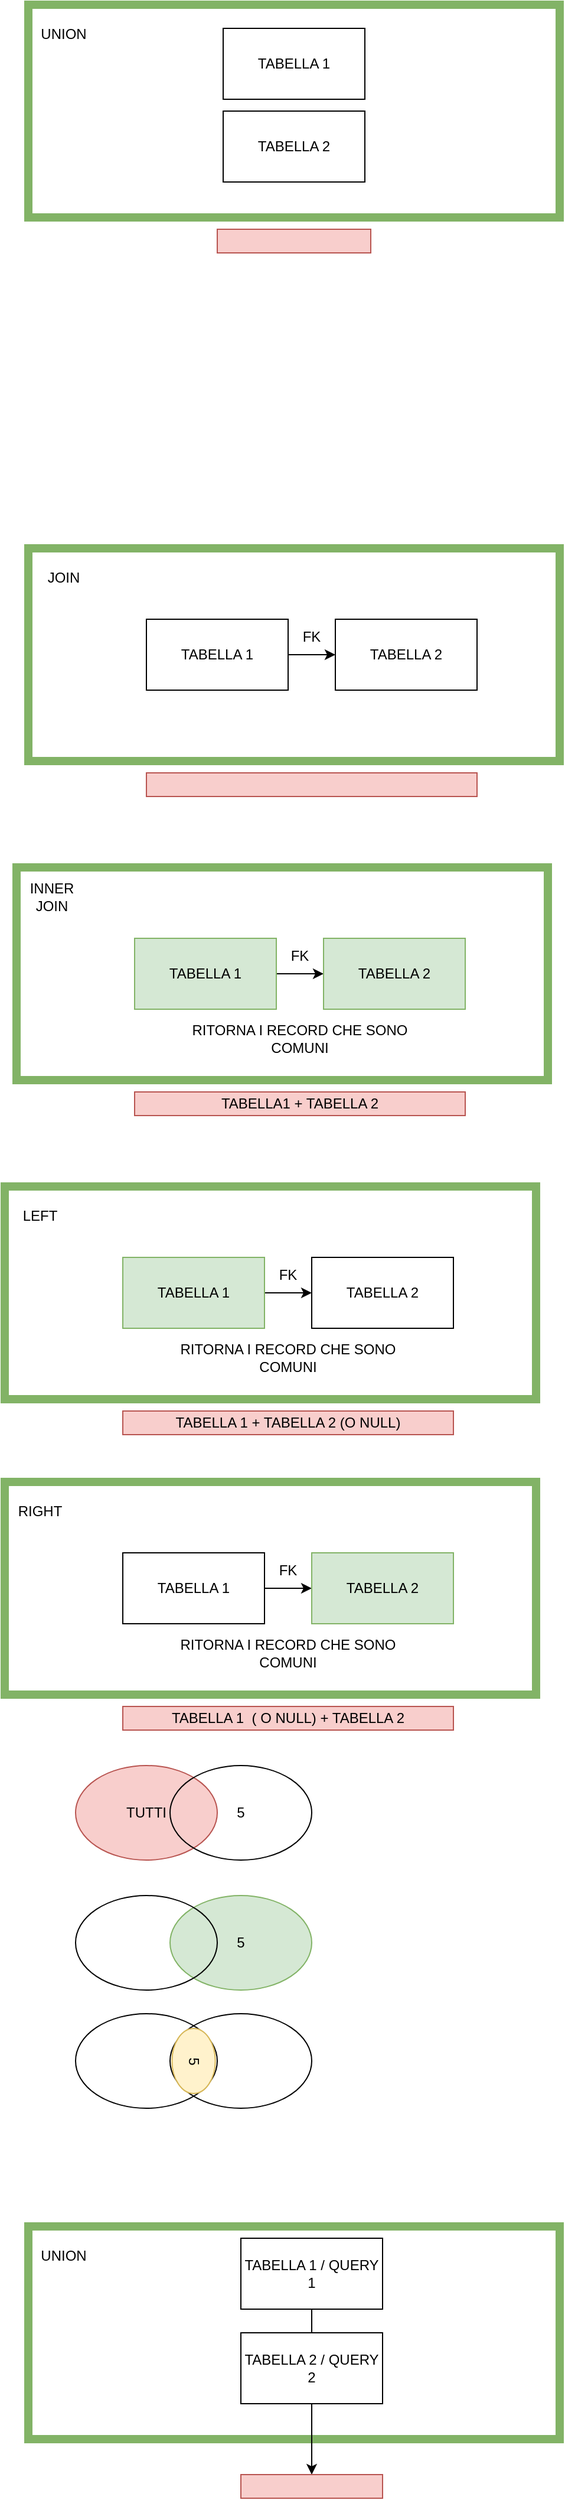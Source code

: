 <mxfile version="24.7.17">
  <diagram name="Page-1" id="eFJsa_K2OwVpVw282Jhl">
    <mxGraphModel dx="553" dy="1832" grid="1" gridSize="10" guides="1" tooltips="1" connect="1" arrows="1" fold="1" page="1" pageScale="1" pageWidth="827" pageHeight="1169" math="0" shadow="0">
      <root>
        <mxCell id="0" />
        <mxCell id="1" parent="0" />
        <mxCell id="DL7fKNPlKLXYEp7H4DNy-23" value="" style="group;fontStyle=1" parent="1" vertex="1" connectable="0">
          <mxGeometry x="80" width="450" height="210" as="geometry" />
        </mxCell>
        <mxCell id="DL7fKNPlKLXYEp7H4DNy-3" value="" style="rounded=0;whiteSpace=wrap;html=1;fillColor=none;strokeColor=#82b366;strokeWidth=7;" parent="DL7fKNPlKLXYEp7H4DNy-23" vertex="1">
          <mxGeometry width="450" height="180" as="geometry" />
        </mxCell>
        <mxCell id="DL7fKNPlKLXYEp7H4DNy-14" style="edgeStyle=orthogonalEdgeStyle;rounded=0;orthogonalLoop=1;jettySize=auto;html=1;" parent="DL7fKNPlKLXYEp7H4DNy-23" source="DL7fKNPlKLXYEp7H4DNy-1" target="DL7fKNPlKLXYEp7H4DNy-2" edge="1">
          <mxGeometry relative="1" as="geometry" />
        </mxCell>
        <mxCell id="DL7fKNPlKLXYEp7H4DNy-1" value="TABELLA 1" style="rounded=0;whiteSpace=wrap;html=1;" parent="DL7fKNPlKLXYEp7H4DNy-23" vertex="1">
          <mxGeometry x="100" y="60" width="120" height="60" as="geometry" />
        </mxCell>
        <mxCell id="DL7fKNPlKLXYEp7H4DNy-2" value="TABELLA 2" style="rounded=0;whiteSpace=wrap;html=1;" parent="DL7fKNPlKLXYEp7H4DNy-23" vertex="1">
          <mxGeometry x="260" y="60" width="120" height="60" as="geometry" />
        </mxCell>
        <mxCell id="DL7fKNPlKLXYEp7H4DNy-4" value="" style="rounded=0;whiteSpace=wrap;html=1;fillColor=#f8cecc;strokeColor=#b85450;" parent="DL7fKNPlKLXYEp7H4DNy-23" vertex="1">
          <mxGeometry x="100" y="190" width="280" height="20" as="geometry" />
        </mxCell>
        <mxCell id="DL7fKNPlKLXYEp7H4DNy-5" value="JOIN" style="text;html=1;align=center;verticalAlign=middle;whiteSpace=wrap;rounded=0;" parent="DL7fKNPlKLXYEp7H4DNy-23" vertex="1">
          <mxGeometry y="10" width="60" height="30" as="geometry" />
        </mxCell>
        <mxCell id="DL7fKNPlKLXYEp7H4DNy-12" value="FK" style="text;html=1;align=center;verticalAlign=middle;whiteSpace=wrap;rounded=0;" parent="DL7fKNPlKLXYEp7H4DNy-23" vertex="1">
          <mxGeometry x="210" y="60" width="60" height="30" as="geometry" />
        </mxCell>
        <mxCell id="DL7fKNPlKLXYEp7H4DNy-24" value="" style="group;fontStyle=1" parent="1" vertex="1" connectable="0">
          <mxGeometry x="70" y="270" width="450" height="210" as="geometry" />
        </mxCell>
        <mxCell id="DL7fKNPlKLXYEp7H4DNy-25" value="" style="rounded=0;whiteSpace=wrap;html=1;fillColor=none;strokeColor=#82b366;strokeWidth=7;" parent="DL7fKNPlKLXYEp7H4DNy-24" vertex="1">
          <mxGeometry width="450" height="180" as="geometry" />
        </mxCell>
        <mxCell id="DL7fKNPlKLXYEp7H4DNy-26" style="edgeStyle=orthogonalEdgeStyle;rounded=0;orthogonalLoop=1;jettySize=auto;html=1;" parent="DL7fKNPlKLXYEp7H4DNy-24" source="DL7fKNPlKLXYEp7H4DNy-27" target="DL7fKNPlKLXYEp7H4DNy-28" edge="1">
          <mxGeometry relative="1" as="geometry" />
        </mxCell>
        <mxCell id="DL7fKNPlKLXYEp7H4DNy-27" value="TABELLA 1" style="rounded=0;whiteSpace=wrap;html=1;fillColor=#d5e8d4;strokeColor=#82b366;" parent="DL7fKNPlKLXYEp7H4DNy-24" vertex="1">
          <mxGeometry x="100" y="60" width="120" height="60" as="geometry" />
        </mxCell>
        <mxCell id="DL7fKNPlKLXYEp7H4DNy-28" value="TABELLA 2" style="rounded=0;whiteSpace=wrap;html=1;fillColor=#d5e8d4;strokeColor=#82b366;" parent="DL7fKNPlKLXYEp7H4DNy-24" vertex="1">
          <mxGeometry x="260" y="60" width="120" height="60" as="geometry" />
        </mxCell>
        <mxCell id="DL7fKNPlKLXYEp7H4DNy-29" value="TABELLA1 + TABELLA 2" style="rounded=0;whiteSpace=wrap;html=1;fillColor=#f8cecc;strokeColor=#b85450;" parent="DL7fKNPlKLXYEp7H4DNy-24" vertex="1">
          <mxGeometry x="100" y="190" width="280" height="20" as="geometry" />
        </mxCell>
        <mxCell id="DL7fKNPlKLXYEp7H4DNy-30" value="INNER JOIN" style="text;html=1;align=center;verticalAlign=middle;whiteSpace=wrap;rounded=0;" parent="DL7fKNPlKLXYEp7H4DNy-24" vertex="1">
          <mxGeometry y="10" width="60" height="30" as="geometry" />
        </mxCell>
        <mxCell id="DL7fKNPlKLXYEp7H4DNy-31" value="FK" style="text;html=1;align=center;verticalAlign=middle;whiteSpace=wrap;rounded=0;" parent="DL7fKNPlKLXYEp7H4DNy-24" vertex="1">
          <mxGeometry x="210" y="60" width="60" height="30" as="geometry" />
        </mxCell>
        <mxCell id="DL7fKNPlKLXYEp7H4DNy-34" value="RITORNA I RECORD CHE SONO COMUNI" style="text;html=1;align=center;verticalAlign=middle;whiteSpace=wrap;rounded=0;" parent="DL7fKNPlKLXYEp7H4DNy-24" vertex="1">
          <mxGeometry x="130" y="130" width="220" height="30" as="geometry" />
        </mxCell>
        <mxCell id="DL7fKNPlKLXYEp7H4DNy-33" value="" style="group" parent="1" vertex="1" connectable="0">
          <mxGeometry x="80" y="1420" width="450" height="230" as="geometry" />
        </mxCell>
        <mxCell id="DL7fKNPlKLXYEp7H4DNy-8" value="" style="rounded=0;whiteSpace=wrap;html=1;fillColor=none;strokeColor=#82b366;strokeWidth=7;" parent="DL7fKNPlKLXYEp7H4DNy-33" vertex="1">
          <mxGeometry width="450" height="180" as="geometry" />
        </mxCell>
        <mxCell id="DL7fKNPlKLXYEp7H4DNy-15" value="" style="edgeStyle=orthogonalEdgeStyle;rounded=0;orthogonalLoop=1;jettySize=auto;html=1;" parent="DL7fKNPlKLXYEp7H4DNy-33" source="DL7fKNPlKLXYEp7H4DNy-6" target="DL7fKNPlKLXYEp7H4DNy-9" edge="1">
          <mxGeometry relative="1" as="geometry" />
        </mxCell>
        <mxCell id="DL7fKNPlKLXYEp7H4DNy-6" value="TABELLA 1 / QUERY 1" style="rounded=0;whiteSpace=wrap;html=1;" parent="DL7fKNPlKLXYEp7H4DNy-33" vertex="1">
          <mxGeometry x="180" y="10" width="120" height="60" as="geometry" />
        </mxCell>
        <mxCell id="DL7fKNPlKLXYEp7H4DNy-7" value="TABELLA 2 / QUERY 2" style="rounded=0;whiteSpace=wrap;html=1;" parent="DL7fKNPlKLXYEp7H4DNy-33" vertex="1">
          <mxGeometry x="180" y="90" width="120" height="60" as="geometry" />
        </mxCell>
        <mxCell id="DL7fKNPlKLXYEp7H4DNy-9" value="" style="rounded=0;whiteSpace=wrap;html=1;fillColor=#f8cecc;strokeColor=#b85450;" parent="DL7fKNPlKLXYEp7H4DNy-33" vertex="1">
          <mxGeometry x="180" y="210" width="120" height="20" as="geometry" />
        </mxCell>
        <mxCell id="DL7fKNPlKLXYEp7H4DNy-10" value="UNION" style="text;html=1;align=center;verticalAlign=middle;whiteSpace=wrap;rounded=0;" parent="DL7fKNPlKLXYEp7H4DNy-33" vertex="1">
          <mxGeometry y="10" width="60" height="30" as="geometry" />
        </mxCell>
        <mxCell id="LsSPokFgCc5hhnHAIiS7-1" value="" style="group;fontStyle=1" vertex="1" connectable="0" parent="1">
          <mxGeometry x="80" y="-460" width="450" height="210" as="geometry" />
        </mxCell>
        <mxCell id="LsSPokFgCc5hhnHAIiS7-2" value="" style="rounded=0;whiteSpace=wrap;html=1;fillColor=none;strokeColor=#82b366;strokeWidth=7;" vertex="1" parent="LsSPokFgCc5hhnHAIiS7-1">
          <mxGeometry width="450" height="180" as="geometry" />
        </mxCell>
        <mxCell id="LsSPokFgCc5hhnHAIiS7-4" value="TABELLA 1" style="rounded=0;whiteSpace=wrap;html=1;" vertex="1" parent="LsSPokFgCc5hhnHAIiS7-1">
          <mxGeometry x="165" y="20" width="120" height="60" as="geometry" />
        </mxCell>
        <mxCell id="LsSPokFgCc5hhnHAIiS7-5" value="TABELLA 2" style="rounded=0;whiteSpace=wrap;html=1;" vertex="1" parent="LsSPokFgCc5hhnHAIiS7-1">
          <mxGeometry x="165" y="90" width="120" height="60" as="geometry" />
        </mxCell>
        <mxCell id="LsSPokFgCc5hhnHAIiS7-6" value="" style="rounded=0;whiteSpace=wrap;html=1;fillColor=#f8cecc;strokeColor=#b85450;" vertex="1" parent="LsSPokFgCc5hhnHAIiS7-1">
          <mxGeometry x="160" y="190" width="130" height="20" as="geometry" />
        </mxCell>
        <mxCell id="LsSPokFgCc5hhnHAIiS7-7" value="UNION" style="text;html=1;align=center;verticalAlign=middle;whiteSpace=wrap;rounded=0;" vertex="1" parent="LsSPokFgCc5hhnHAIiS7-1">
          <mxGeometry y="10" width="60" height="30" as="geometry" />
        </mxCell>
        <mxCell id="LsSPokFgCc5hhnHAIiS7-9" value="" style="group;fontStyle=1" vertex="1" connectable="0" parent="1">
          <mxGeometry x="60" y="540" width="450" height="210" as="geometry" />
        </mxCell>
        <mxCell id="LsSPokFgCc5hhnHAIiS7-10" value="" style="rounded=0;whiteSpace=wrap;html=1;fillColor=none;strokeColor=#82b366;strokeWidth=7;" vertex="1" parent="LsSPokFgCc5hhnHAIiS7-9">
          <mxGeometry width="450" height="180" as="geometry" />
        </mxCell>
        <mxCell id="LsSPokFgCc5hhnHAIiS7-11" style="edgeStyle=orthogonalEdgeStyle;rounded=0;orthogonalLoop=1;jettySize=auto;html=1;" edge="1" parent="LsSPokFgCc5hhnHAIiS7-9" source="LsSPokFgCc5hhnHAIiS7-12" target="LsSPokFgCc5hhnHAIiS7-13">
          <mxGeometry relative="1" as="geometry" />
        </mxCell>
        <mxCell id="LsSPokFgCc5hhnHAIiS7-12" value="TABELLA 1" style="rounded=0;whiteSpace=wrap;html=1;fillColor=#d5e8d4;strokeColor=#82b366;" vertex="1" parent="LsSPokFgCc5hhnHAIiS7-9">
          <mxGeometry x="100" y="60" width="120" height="60" as="geometry" />
        </mxCell>
        <mxCell id="LsSPokFgCc5hhnHAIiS7-13" value="TABELLA 2" style="rounded=0;whiteSpace=wrap;html=1;" vertex="1" parent="LsSPokFgCc5hhnHAIiS7-9">
          <mxGeometry x="260" y="60" width="120" height="60" as="geometry" />
        </mxCell>
        <mxCell id="LsSPokFgCc5hhnHAIiS7-14" value="TABELLA 1 + TABELLA 2 (O NULL)" style="rounded=0;whiteSpace=wrap;html=1;fillColor=#f8cecc;strokeColor=#b85450;" vertex="1" parent="LsSPokFgCc5hhnHAIiS7-9">
          <mxGeometry x="100" y="190" width="280" height="20" as="geometry" />
        </mxCell>
        <mxCell id="LsSPokFgCc5hhnHAIiS7-15" value="LEFT" style="text;html=1;align=center;verticalAlign=middle;whiteSpace=wrap;rounded=0;" vertex="1" parent="LsSPokFgCc5hhnHAIiS7-9">
          <mxGeometry y="10" width="60" height="30" as="geometry" />
        </mxCell>
        <mxCell id="LsSPokFgCc5hhnHAIiS7-16" value="FK" style="text;html=1;align=center;verticalAlign=middle;whiteSpace=wrap;rounded=0;" vertex="1" parent="LsSPokFgCc5hhnHAIiS7-9">
          <mxGeometry x="210" y="60" width="60" height="30" as="geometry" />
        </mxCell>
        <mxCell id="LsSPokFgCc5hhnHAIiS7-17" value="RITORNA I RECORD CHE SONO COMUNI" style="text;html=1;align=center;verticalAlign=middle;whiteSpace=wrap;rounded=0;" vertex="1" parent="LsSPokFgCc5hhnHAIiS7-9">
          <mxGeometry x="130" y="130" width="220" height="30" as="geometry" />
        </mxCell>
        <mxCell id="LsSPokFgCc5hhnHAIiS7-18" value="" style="group;fontStyle=1" vertex="1" connectable="0" parent="1">
          <mxGeometry x="60" y="790" width="450" height="210" as="geometry" />
        </mxCell>
        <mxCell id="LsSPokFgCc5hhnHAIiS7-19" value="" style="rounded=0;whiteSpace=wrap;html=1;fillColor=none;strokeColor=#82b366;strokeWidth=7;" vertex="1" parent="LsSPokFgCc5hhnHAIiS7-18">
          <mxGeometry width="450" height="180" as="geometry" />
        </mxCell>
        <mxCell id="LsSPokFgCc5hhnHAIiS7-20" style="edgeStyle=orthogonalEdgeStyle;rounded=0;orthogonalLoop=1;jettySize=auto;html=1;" edge="1" parent="LsSPokFgCc5hhnHAIiS7-18" source="LsSPokFgCc5hhnHAIiS7-21" target="LsSPokFgCc5hhnHAIiS7-22">
          <mxGeometry relative="1" as="geometry" />
        </mxCell>
        <mxCell id="LsSPokFgCc5hhnHAIiS7-21" value="TABELLA 1" style="rounded=0;whiteSpace=wrap;html=1;" vertex="1" parent="LsSPokFgCc5hhnHAIiS7-18">
          <mxGeometry x="100" y="60" width="120" height="60" as="geometry" />
        </mxCell>
        <mxCell id="LsSPokFgCc5hhnHAIiS7-22" value="TABELLA 2" style="rounded=0;whiteSpace=wrap;html=1;fillColor=#d5e8d4;strokeColor=#82b366;" vertex="1" parent="LsSPokFgCc5hhnHAIiS7-18">
          <mxGeometry x="260" y="60" width="120" height="60" as="geometry" />
        </mxCell>
        <mxCell id="LsSPokFgCc5hhnHAIiS7-23" value="TABELLA 1&amp;nbsp; ( O NULL) + TABELLA 2" style="rounded=0;whiteSpace=wrap;html=1;fillColor=#f8cecc;strokeColor=#b85450;" vertex="1" parent="LsSPokFgCc5hhnHAIiS7-18">
          <mxGeometry x="100" y="190" width="280" height="20" as="geometry" />
        </mxCell>
        <mxCell id="LsSPokFgCc5hhnHAIiS7-24" value="RIGHT" style="text;html=1;align=center;verticalAlign=middle;whiteSpace=wrap;rounded=0;" vertex="1" parent="LsSPokFgCc5hhnHAIiS7-18">
          <mxGeometry y="10" width="60" height="30" as="geometry" />
        </mxCell>
        <mxCell id="LsSPokFgCc5hhnHAIiS7-25" value="FK" style="text;html=1;align=center;verticalAlign=middle;whiteSpace=wrap;rounded=0;" vertex="1" parent="LsSPokFgCc5hhnHAIiS7-18">
          <mxGeometry x="210" y="60" width="60" height="30" as="geometry" />
        </mxCell>
        <mxCell id="LsSPokFgCc5hhnHAIiS7-26" value="RITORNA I RECORD CHE SONO COMUNI" style="text;html=1;align=center;verticalAlign=middle;whiteSpace=wrap;rounded=0;" vertex="1" parent="LsSPokFgCc5hhnHAIiS7-18">
          <mxGeometry x="130" y="130" width="220" height="30" as="geometry" />
        </mxCell>
        <mxCell id="LsSPokFgCc5hhnHAIiS7-30" value="5" style="ellipse;whiteSpace=wrap;html=1;fillColor=#d5e8d4;strokeColor=#82b366;" vertex="1" parent="1">
          <mxGeometry x="200" y="1140" width="120" height="80" as="geometry" />
        </mxCell>
        <mxCell id="LsSPokFgCc5hhnHAIiS7-29" value="" style="ellipse;whiteSpace=wrap;html=1;fillColor=none;" vertex="1" parent="1">
          <mxGeometry x="120" y="1140" width="120" height="80" as="geometry" />
        </mxCell>
        <mxCell id="LsSPokFgCc5hhnHAIiS7-32" value="TUTTI" style="ellipse;whiteSpace=wrap;html=1;fillColor=#f8cecc;strokeColor=#b85450;" vertex="1" parent="1">
          <mxGeometry x="120" y="1030" width="120" height="80" as="geometry" />
        </mxCell>
        <mxCell id="LsSPokFgCc5hhnHAIiS7-31" value="5" style="ellipse;whiteSpace=wrap;html=1;fillColor=none;" vertex="1" parent="1">
          <mxGeometry x="200" y="1030" width="120" height="80" as="geometry" />
        </mxCell>
        <mxCell id="LsSPokFgCc5hhnHAIiS7-35" value="" style="group" vertex="1" connectable="0" parent="1">
          <mxGeometry x="120" y="1240" width="200" height="80" as="geometry" />
        </mxCell>
        <mxCell id="LsSPokFgCc5hhnHAIiS7-33" value="" style="ellipse;whiteSpace=wrap;html=1;fillColor=none;" vertex="1" parent="LsSPokFgCc5hhnHAIiS7-35">
          <mxGeometry x="80" width="120" height="80" as="geometry" />
        </mxCell>
        <mxCell id="LsSPokFgCc5hhnHAIiS7-34" value="" style="ellipse;whiteSpace=wrap;html=1;fillColor=none;" vertex="1" parent="LsSPokFgCc5hhnHAIiS7-35">
          <mxGeometry width="120" height="80" as="geometry" />
        </mxCell>
        <mxCell id="LsSPokFgCc5hhnHAIiS7-37" value="5" style="ellipse;whiteSpace=wrap;html=1;rotation=90;fillColor=#fff2cc;strokeColor=#d6b656;" vertex="1" parent="LsSPokFgCc5hhnHAIiS7-35">
          <mxGeometry x="72.5" y="21.66" width="55.01" height="36.67" as="geometry" />
        </mxCell>
      </root>
    </mxGraphModel>
  </diagram>
</mxfile>
